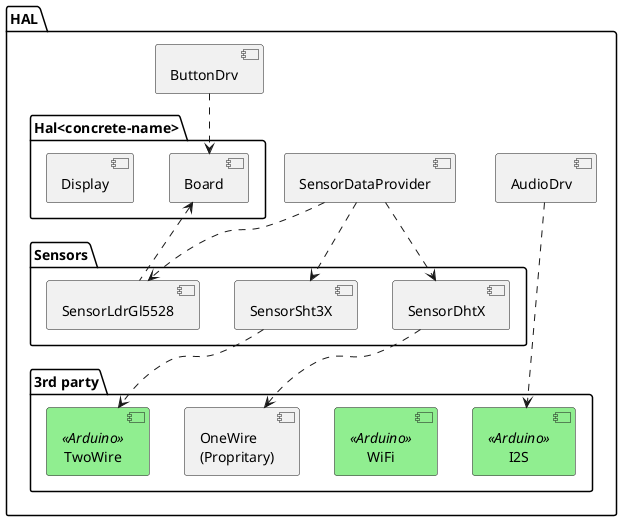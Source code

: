 @startuml

skinparam component {
    BackgroundColor<<Arduino>> Lightgreen
    BackgroundColor<<Future>> White
}

package "HAL" {

    component "AudioDrv" as audioDrv
    component "SensorDataProvider" as sensorDataProvider
    component "ButtonDrv" as buttonDrv

    package "Hal<concrete-name>" {
        component "Display" as display
        component "Board" as board
    }

    package "3rd party" as hal3rdParty {

        component "TwoWire" <<Arduino>> as twoWire
        component "WiFi" <<Arduino>> as wifi
        component "OneWire\n(Propritary)" as oneWire
        component "I2S" <<Arduino>> as i2s
    }

    package Sensors {
        component "SensorDhtX" as sensorDhtX
        component "SensorLdrGl5528" as sensorLdrGl5528
        component "SensorSht3X" as sensorSht3X
    }

    audioDrv ...> i2s
    sensorDataProvider ..> sensorSht3X
    sensorDataProvider ..> sensorDhtX
    sensorDataProvider ..> sensorLdrGl5528
    buttonDrv ..> board

    sensorSht3X ..> twoWire
    sensorDhtX ..> oneWire
    sensorLdrGl5528 .u.> board
}

@enduml